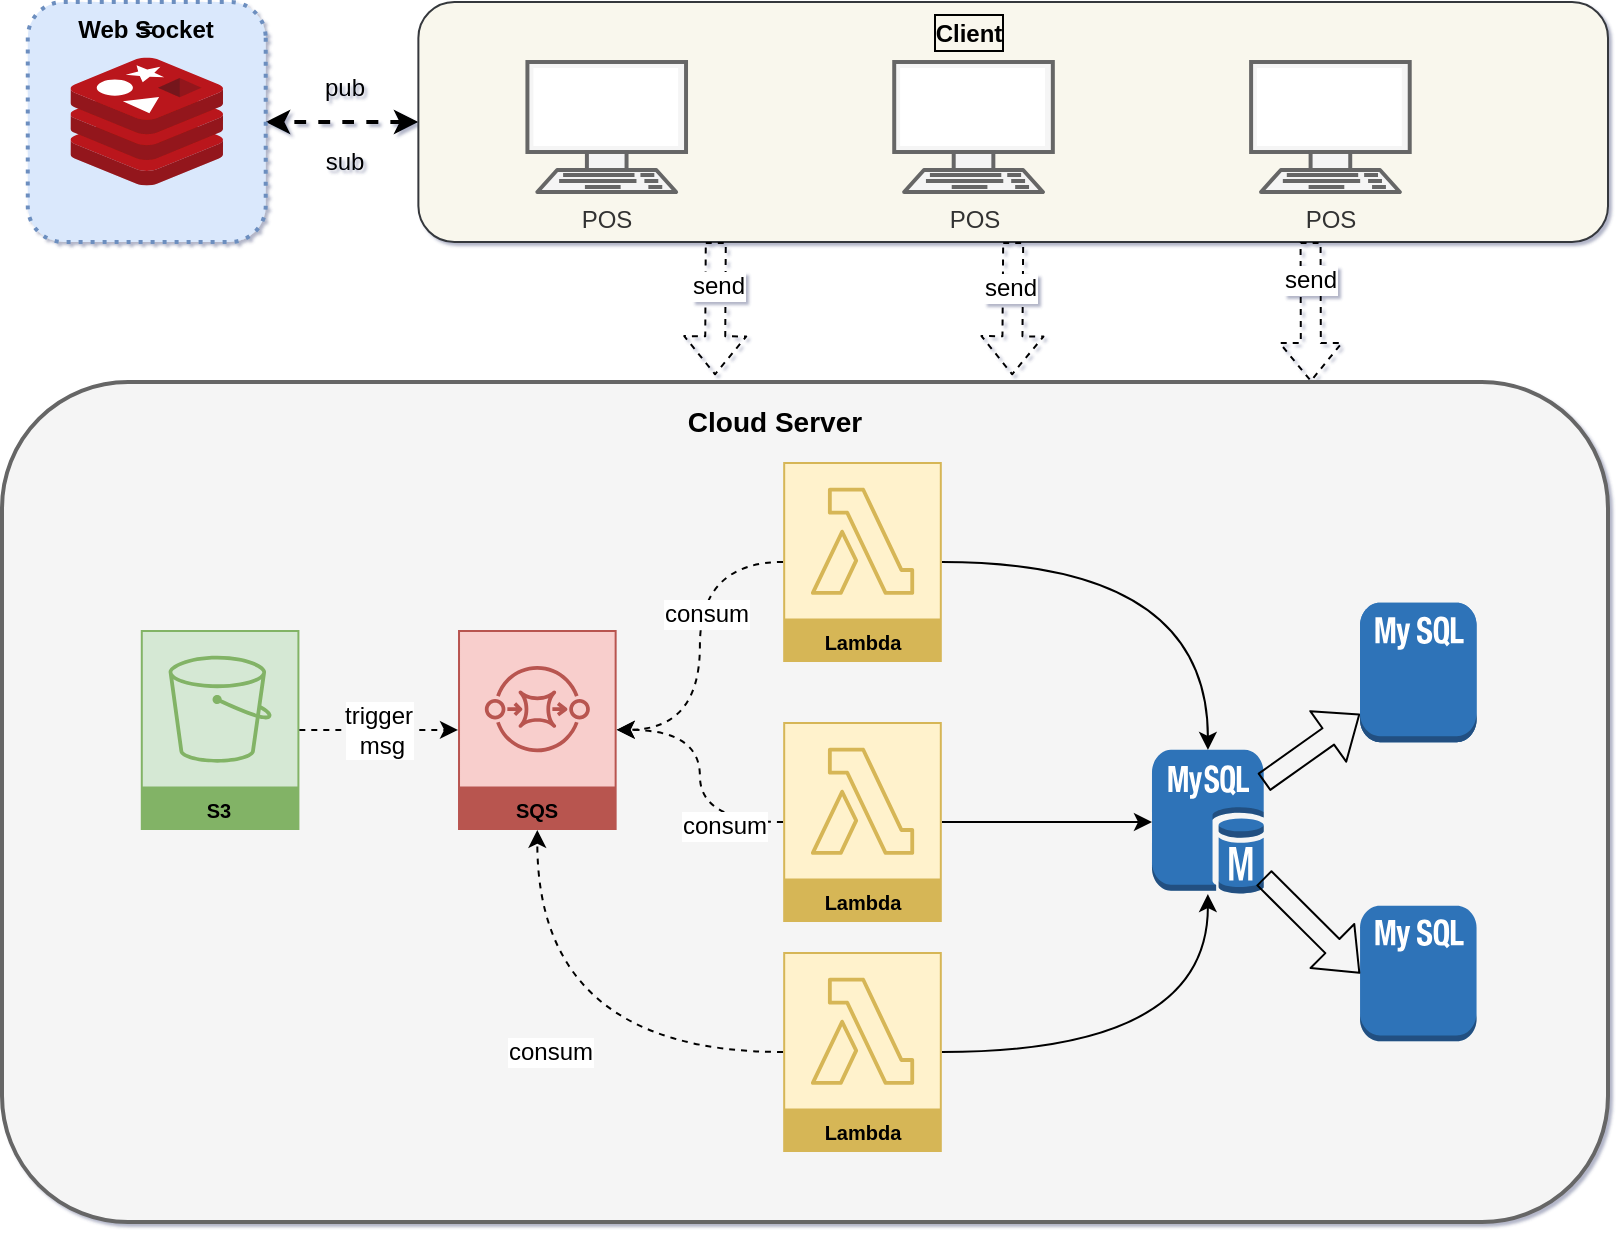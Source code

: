 <mxfile version="20.5.3" type="github">
  <diagram id="V88cLBYXny2uTj7bvYnx" name="Page-1">
    <mxGraphModel dx="872" dy="463" grid="1" gridSize="10" guides="1" tooltips="1" connect="1" arrows="1" fold="1" page="1" pageScale="1" pageWidth="827" pageHeight="1169" math="0" shadow="1">
      <root>
        <mxCell id="0" />
        <mxCell id="1" parent="0" />
        <mxCell id="n3jLeNd7gvsoVcwVAwn--98" value="" style="group;rounded=1;" vertex="1" connectable="0" parent="1">
          <mxGeometry x="17" y="30" width="803" height="610" as="geometry" />
        </mxCell>
        <mxCell id="n3jLeNd7gvsoVcwVAwn--8" style="rounded=1;orthogonalLoop=1;jettySize=auto;html=1;exitX=0.5;exitY=1;exitDx=0;exitDy=0;fontSize=14;dashed=1;strokeWidth=2;startArrow=classic;startFill=1;curved=1;" edge="1" parent="n3jLeNd7gvsoVcwVAwn--98" source="3O1Ug9BHx4P57wt1Cydo-20">
          <mxGeometry relative="1" as="geometry">
            <mxPoint x="131.851" y="60" as="targetPoint" />
          </mxGeometry>
        </mxCell>
        <mxCell id="3O1Ug9BHx4P57wt1Cydo-20" value="" style="rounded=1;whiteSpace=wrap;html=1;glass=0;shadow=0;fillColor=#f9f7ed;strokeColor=#36393d;direction=south;" parent="n3jLeNd7gvsoVcwVAwn--98" vertex="1">
          <mxGeometry x="208.185" width="594.815" height="120" as="geometry" />
        </mxCell>
        <mxCell id="3O1Ug9BHx4P57wt1Cydo-24" value="&lt;b style=&quot;&quot;&gt;&lt;font style=&quot;font-size: 12px;&quot;&gt;Client&lt;/font&gt;&lt;/b&gt;" style="text;html=1;strokeColor=none;fillColor=none;align=center;verticalAlign=middle;whiteSpace=wrap;rounded=1;fontSize=14;labelBorderColor=default;" parent="n3jLeNd7gvsoVcwVAwn--98" vertex="1">
          <mxGeometry x="456.02" width="55.251" height="30" as="geometry" />
        </mxCell>
        <mxCell id="3O1Ug9BHx4P57wt1Cydo-30" value="POS" style="fontColor=#333333;verticalAlign=top;verticalLabelPosition=bottom;labelPosition=center;align=center;html=1;outlineConnect=0;fillColor=#f5f5f5;strokeColor=#666666;gradientDirection=north;strokeWidth=2;shape=mxgraph.networks.terminal;rounded=1;" parent="n3jLeNd7gvsoVcwVAwn--98" vertex="1">
          <mxGeometry x="262.71" y="30" width="79.309" height="65" as="geometry" />
        </mxCell>
        <mxCell id="3O1Ug9BHx4P57wt1Cydo-31" value="POS" style="fontColor=#333333;verticalAlign=top;verticalLabelPosition=bottom;labelPosition=center;align=center;html=1;outlineConnect=0;fillColor=#f5f5f5;strokeColor=#666666;gradientDirection=north;strokeWidth=2;shape=mxgraph.networks.terminal;rounded=1;" parent="n3jLeNd7gvsoVcwVAwn--98" vertex="1">
          <mxGeometry x="446.111" y="30" width="79.309" height="65" as="geometry" />
        </mxCell>
        <mxCell id="3O1Ug9BHx4P57wt1Cydo-33" value="POS" style="fontColor=#333333;verticalAlign=top;verticalLabelPosition=bottom;labelPosition=center;align=center;html=1;outlineConnect=0;fillColor=#f5f5f5;strokeColor=#666666;gradientDirection=north;strokeWidth=2;shape=mxgraph.networks.terminal;rounded=1;" parent="n3jLeNd7gvsoVcwVAwn--98" vertex="1">
          <mxGeometry x="624.556" y="30" width="79.309" height="65" as="geometry" />
        </mxCell>
        <mxCell id="3O1Ug9BHx4P57wt1Cydo-35" value="=" style="group;shadow=0;rounded=1;labelBackgroundColor=none;labelBorderColor=none;dashed=1;dashPattern=1 2;strokeWidth=2;fillColor=#dae8fc;strokeColor=#6c8ebf;direction=south;" parent="n3jLeNd7gvsoVcwVAwn--98" vertex="1" connectable="0">
          <mxGeometry x="12.888" width="118.963" height="120" as="geometry" />
        </mxCell>
        <mxCell id="n3jLeNd7gvsoVcwVAwn--1" value="&lt;font size=&quot;1&quot; style=&quot;&quot;&gt;&lt;b style=&quot;font-size: 12px;&quot;&gt;Web Socket&lt;/b&gt;&lt;/font&gt;" style="text;html=1;strokeColor=none;fillColor=none;align=center;verticalAlign=middle;whiteSpace=wrap;rounded=1;strokeWidth=2;" vertex="1" parent="3O1Ug9BHx4P57wt1Cydo-35">
          <mxGeometry x="18.558" y="11.812" width="81.847" height="4.068" as="geometry" />
        </mxCell>
        <mxCell id="n3jLeNd7gvsoVcwVAwn--9" value="" style="aspect=fixed;html=1;points=[];align=center;image;fontSize=12;image=img/lib/mscae/Cache_Redis_Product.svg;strokeWidth=2;rounded=1;" vertex="1" parent="3O1Ug9BHx4P57wt1Cydo-35">
          <mxGeometry x="21.358" y="27.692" width="76.255" height="64.057" as="geometry" />
        </mxCell>
        <mxCell id="n3jLeNd7gvsoVcwVAwn--12" value="pub" style="text;html=1;strokeColor=none;fillColor=none;align=center;verticalAlign=middle;whiteSpace=wrap;rounded=1;strokeWidth=2;fontSize=12;" vertex="1" parent="n3jLeNd7gvsoVcwVAwn--98">
          <mxGeometry x="141.764" y="28" width="59.481" height="30" as="geometry" />
        </mxCell>
        <mxCell id="n3jLeNd7gvsoVcwVAwn--14" value="" style="rounded=1;whiteSpace=wrap;html=1;strokeWidth=2;fontSize=12;fillColor=#f5f5f5;fontColor=#333333;strokeColor=#666666;" vertex="1" parent="n3jLeNd7gvsoVcwVAwn--98">
          <mxGeometry y="190" width="803" height="420" as="geometry" />
        </mxCell>
        <mxCell id="n3jLeNd7gvsoVcwVAwn--91" style="rounded=1;orthogonalLoop=1;jettySize=auto;html=1;exitX=1;exitY=0.75;exitDx=0;exitDy=0;entryX=0.444;entryY=-0.008;entryDx=0;entryDy=0;entryPerimeter=0;dashed=1;strokeWidth=1;fontSize=12;startArrow=none;startFill=0;shape=flexArrow;curved=1;" edge="1" parent="n3jLeNd7gvsoVcwVAwn--98" source="3O1Ug9BHx4P57wt1Cydo-20" target="n3jLeNd7gvsoVcwVAwn--14">
          <mxGeometry relative="1" as="geometry" />
        </mxCell>
        <mxCell id="n3jLeNd7gvsoVcwVAwn--95" value="send" style="edgeLabel;html=1;align=center;verticalAlign=middle;resizable=0;points=[];fontSize=12;rounded=1;" vertex="1" connectable="0" parent="n3jLeNd7gvsoVcwVAwn--91">
          <mxGeometry x="-0.346" y="1" relative="1" as="geometry">
            <mxPoint as="offset" />
          </mxGeometry>
        </mxCell>
        <mxCell id="n3jLeNd7gvsoVcwVAwn--93" style="rounded=1;orthogonalLoop=1;jettySize=auto;html=1;exitX=1;exitY=0.5;exitDx=0;exitDy=0;entryX=0.629;entryY=-0.008;entryDx=0;entryDy=0;entryPerimeter=0;dashed=1;strokeWidth=1;fontSize=12;startArrow=none;startFill=0;shape=flexArrow;curved=1;" edge="1" parent="n3jLeNd7gvsoVcwVAwn--98" source="3O1Ug9BHx4P57wt1Cydo-20" target="n3jLeNd7gvsoVcwVAwn--14">
          <mxGeometry relative="1" as="geometry" />
        </mxCell>
        <mxCell id="n3jLeNd7gvsoVcwVAwn--96" value="send" style="edgeLabel;html=1;align=center;verticalAlign=middle;resizable=0;points=[];fontSize=12;rounded=1;" vertex="1" connectable="0" parent="n3jLeNd7gvsoVcwVAwn--93">
          <mxGeometry x="-0.328" y="-2" relative="1" as="geometry">
            <mxPoint as="offset" />
          </mxGeometry>
        </mxCell>
        <mxCell id="n3jLeNd7gvsoVcwVAwn--94" style="rounded=1;orthogonalLoop=1;jettySize=auto;html=1;exitX=1;exitY=0.25;exitDx=0;exitDy=0;entryX=0.815;entryY=0;entryDx=0;entryDy=0;entryPerimeter=0;dashed=1;strokeWidth=1;fontSize=12;startArrow=none;startFill=0;shape=flexArrow;curved=1;" edge="1" parent="n3jLeNd7gvsoVcwVAwn--98" source="3O1Ug9BHx4P57wt1Cydo-20" target="n3jLeNd7gvsoVcwVAwn--14">
          <mxGeometry relative="1" as="geometry" />
        </mxCell>
        <mxCell id="n3jLeNd7gvsoVcwVAwn--97" value="send" style="edgeLabel;html=1;align=center;verticalAlign=middle;resizable=0;points=[];fontSize=12;rounded=1;" vertex="1" connectable="0" parent="n3jLeNd7gvsoVcwVAwn--94">
          <mxGeometry x="-0.463" y="-1" relative="1" as="geometry">
            <mxPoint as="offset" />
          </mxGeometry>
        </mxCell>
        <mxCell id="n3jLeNd7gvsoVcwVAwn--13" value="sub" style="text;html=1;strokeColor=none;fillColor=none;align=center;verticalAlign=middle;whiteSpace=wrap;rounded=1;strokeWidth=2;fontSize=12;" vertex="1" parent="n3jLeNd7gvsoVcwVAwn--98">
          <mxGeometry x="141.764" y="65" width="59.481" height="30" as="geometry" />
        </mxCell>
        <mxCell id="n3jLeNd7gvsoVcwVAwn--57" value="S3" style="outlineConnect=0;strokeColor=#82b366;fillColor=#d5e8d4;dashed=0;verticalLabelPosition=middle;verticalAlign=bottom;align=center;html=1;whiteSpace=wrap;fontSize=10;fontStyle=1;spacing=3;shape=mxgraph.aws4.productIcon;prIcon=mxgraph.aws4.s3;strokeWidth=2;rounded=1;" vertex="1" parent="n3jLeNd7gvsoVcwVAwn--98">
          <mxGeometry x="69.395" y="313.94" width="79.309" height="100" as="geometry" />
        </mxCell>
        <mxCell id="n3jLeNd7gvsoVcwVAwn--60" value="SQS" style="outlineConnect=0;strokeColor=#b85450;fillColor=#f8cecc;dashed=0;verticalLabelPosition=middle;verticalAlign=bottom;align=center;html=1;whiteSpace=wrap;fontSize=10;fontStyle=1;spacing=3;shape=mxgraph.aws4.productIcon;prIcon=mxgraph.aws4.sqs;strokeWidth=2;rounded=1;" vertex="1" parent="n3jLeNd7gvsoVcwVAwn--98">
          <mxGeometry x="228.012" y="313.94" width="79.309" height="100" as="geometry" />
        </mxCell>
        <mxCell id="n3jLeNd7gvsoVcwVAwn--69" value="trigger&lt;br&gt;&amp;nbsp;msg" style="edgeStyle=none;rounded=1;orthogonalLoop=1;jettySize=auto;html=1;dashed=1;strokeWidth=1;fontSize=12;startArrow=none;startFill=0;curved=1;" edge="1" parent="n3jLeNd7gvsoVcwVAwn--98" source="n3jLeNd7gvsoVcwVAwn--57" target="n3jLeNd7gvsoVcwVAwn--60">
          <mxGeometry relative="1" as="geometry" />
        </mxCell>
        <mxCell id="n3jLeNd7gvsoVcwVAwn--75" style="edgeStyle=orthogonalEdgeStyle;rounded=1;orthogonalLoop=1;jettySize=auto;html=1;strokeWidth=1;fontSize=12;startArrow=none;startFill=0;dashed=1;curved=1;" edge="1" parent="n3jLeNd7gvsoVcwVAwn--98" source="n3jLeNd7gvsoVcwVAwn--61" target="n3jLeNd7gvsoVcwVAwn--60">
          <mxGeometry relative="1" as="geometry" />
        </mxCell>
        <mxCell id="n3jLeNd7gvsoVcwVAwn--76" value="consum" style="edgeLabel;html=1;align=center;verticalAlign=middle;resizable=0;points=[];fontSize=12;rounded=1;" vertex="1" connectable="0" parent="n3jLeNd7gvsoVcwVAwn--75">
          <mxGeometry x="-0.197" y="3" relative="1" as="geometry">
            <mxPoint as="offset" />
          </mxGeometry>
        </mxCell>
        <mxCell id="n3jLeNd7gvsoVcwVAwn--100" style="edgeStyle=orthogonalEdgeStyle;curved=1;rounded=0;orthogonalLoop=1;jettySize=auto;html=1;" edge="1" parent="n3jLeNd7gvsoVcwVAwn--98" source="n3jLeNd7gvsoVcwVAwn--61" target="n3jLeNd7gvsoVcwVAwn--62">
          <mxGeometry relative="1" as="geometry" />
        </mxCell>
        <mxCell id="n3jLeNd7gvsoVcwVAwn--61" value="Lambda" style="outlineConnect=0;strokeColor=#d6b656;fillColor=#fff2cc;dashed=0;verticalLabelPosition=middle;verticalAlign=bottom;align=center;html=1;whiteSpace=wrap;fontSize=10;fontStyle=1;spacing=3;shape=mxgraph.aws4.productIcon;prIcon=mxgraph.aws4.lambda;strokeWidth=2;rounded=1;" vertex="1" parent="n3jLeNd7gvsoVcwVAwn--98">
          <mxGeometry x="390.595" y="230" width="79.309" height="100" as="geometry" />
        </mxCell>
        <mxCell id="n3jLeNd7gvsoVcwVAwn--62" value="" style="outlineConnect=0;dashed=0;verticalLabelPosition=bottom;verticalAlign=top;align=center;html=1;shape=mxgraph.aws3.mysql_db_instance;fillColor=#2E73B8;gradientColor=none;dashPattern=1 1;fontColor=#1A1A1A;labelBorderColor=none;rounded=1;" vertex="1" parent="n3jLeNd7gvsoVcwVAwn--98">
          <mxGeometry x="574.99" y="373.936" width="55.865" height="72.127" as="geometry" />
        </mxCell>
        <mxCell id="n3jLeNd7gvsoVcwVAwn--63" value="" style="outlineConnect=0;dashed=0;verticalLabelPosition=bottom;verticalAlign=top;align=center;html=1;shape=mxgraph.aws3.mysql_db_instance_2;fillColor=#2E73B8;gradientColor=none;dashPattern=1 1;fontColor=#1A1A1A;labelBorderColor=none;rounded=1;" vertex="1" parent="n3jLeNd7gvsoVcwVAwn--98">
          <mxGeometry x="679.023" y="300.361" width="58.259" height="69.707" as="geometry" />
        </mxCell>
        <mxCell id="n3jLeNd7gvsoVcwVAwn--64" value="" style="rounded=1;orthogonalLoop=1;jettySize=auto;html=1;fontColor=#1A1A1A;elbow=vertical;shape=flexArrow;labelBorderColor=none;curved=1;" edge="1" parent="n3jLeNd7gvsoVcwVAwn--98" source="n3jLeNd7gvsoVcwVAwn--62" target="n3jLeNd7gvsoVcwVAwn--63">
          <mxGeometry relative="1" as="geometry" />
        </mxCell>
        <mxCell id="n3jLeNd7gvsoVcwVAwn--65" value="" style="outlineConnect=0;dashed=0;verticalLabelPosition=bottom;verticalAlign=top;align=center;html=1;shape=mxgraph.aws3.mysql_db_instance_2;fillColor=#2E73B8;gradientColor=none;dashPattern=1 1;fontColor=#1A1A1A;labelBorderColor=none;rounded=1;" vertex="1" parent="n3jLeNd7gvsoVcwVAwn--98">
          <mxGeometry x="679.023" y="451.877" width="58.259" height="67.771" as="geometry" />
        </mxCell>
        <mxCell id="n3jLeNd7gvsoVcwVAwn--66" style="rounded=1;orthogonalLoop=1;jettySize=auto;html=1;entryX=0;entryY=0.5;entryDx=0;entryDy=0;entryPerimeter=0;fontColor=#1A1A1A;shape=flexArrow;labelBorderColor=none;curved=1;" edge="1" parent="n3jLeNd7gvsoVcwVAwn--98" source="n3jLeNd7gvsoVcwVAwn--62" target="n3jLeNd7gvsoVcwVAwn--65">
          <mxGeometry relative="1" as="geometry" />
        </mxCell>
        <mxCell id="n3jLeNd7gvsoVcwVAwn--79" value="consum" style="edgeStyle=orthogonalEdgeStyle;rounded=1;orthogonalLoop=1;jettySize=auto;html=1;strokeWidth=1;fontSize=12;startArrow=none;startFill=0;dashed=1;curved=1;" edge="1" parent="n3jLeNd7gvsoVcwVAwn--98" source="n3jLeNd7gvsoVcwVAwn--67" target="n3jLeNd7gvsoVcwVAwn--60">
          <mxGeometry relative="1" as="geometry">
            <mxPoint x="317.235" y="360" as="targetPoint" />
          </mxGeometry>
        </mxCell>
        <mxCell id="n3jLeNd7gvsoVcwVAwn--99" style="edgeStyle=orthogonalEdgeStyle;curved=1;rounded=0;orthogonalLoop=1;jettySize=auto;html=1;" edge="1" parent="n3jLeNd7gvsoVcwVAwn--98" source="n3jLeNd7gvsoVcwVAwn--67" target="n3jLeNd7gvsoVcwVAwn--62">
          <mxGeometry relative="1" as="geometry" />
        </mxCell>
        <mxCell id="n3jLeNd7gvsoVcwVAwn--67" value="Lambda" style="outlineConnect=0;strokeColor=#d6b656;fillColor=#fff2cc;dashed=0;verticalLabelPosition=middle;verticalAlign=bottom;align=center;html=1;whiteSpace=wrap;fontSize=10;fontStyle=1;spacing=3;shape=mxgraph.aws4.productIcon;prIcon=mxgraph.aws4.lambda;strokeWidth=2;rounded=1;" vertex="1" parent="n3jLeNd7gvsoVcwVAwn--98">
          <mxGeometry x="390.595" y="475" width="79.309" height="100" as="geometry" />
        </mxCell>
        <mxCell id="n3jLeNd7gvsoVcwVAwn--77" value="" style="edgeStyle=orthogonalEdgeStyle;rounded=1;orthogonalLoop=1;jettySize=auto;html=1;strokeWidth=1;fontSize=12;startArrow=none;startFill=0;dashed=1;curved=1;" edge="1" parent="n3jLeNd7gvsoVcwVAwn--98" source="n3jLeNd7gvsoVcwVAwn--68" target="n3jLeNd7gvsoVcwVAwn--60">
          <mxGeometry relative="1" as="geometry" />
        </mxCell>
        <mxCell id="n3jLeNd7gvsoVcwVAwn--78" value="consum" style="edgeLabel;html=1;align=center;verticalAlign=middle;resizable=0;points=[];fontSize=12;rounded=1;" vertex="1" connectable="0" parent="n3jLeNd7gvsoVcwVAwn--77">
          <mxGeometry x="-0.537" y="2" relative="1" as="geometry">
            <mxPoint as="offset" />
          </mxGeometry>
        </mxCell>
        <mxCell id="n3jLeNd7gvsoVcwVAwn--88" style="edgeStyle=orthogonalEdgeStyle;rounded=1;orthogonalLoop=1;jettySize=auto;html=1;entryX=0;entryY=0.5;entryDx=0;entryDy=0;entryPerimeter=0;strokeWidth=1;fontSize=12;startArrow=none;startFill=0;curved=1;" edge="1" parent="n3jLeNd7gvsoVcwVAwn--98" source="n3jLeNd7gvsoVcwVAwn--68" target="n3jLeNd7gvsoVcwVAwn--62">
          <mxGeometry relative="1" as="geometry" />
        </mxCell>
        <mxCell id="n3jLeNd7gvsoVcwVAwn--68" value="Lambda" style="outlineConnect=0;strokeColor=#d6b656;fillColor=#fff2cc;dashed=0;verticalLabelPosition=middle;verticalAlign=bottom;align=center;html=1;whiteSpace=wrap;fontSize=10;fontStyle=1;spacing=3;shape=mxgraph.aws4.productIcon;prIcon=mxgraph.aws4.lambda;strokeWidth=2;rounded=1;" vertex="1" parent="n3jLeNd7gvsoVcwVAwn--98">
          <mxGeometry x="390.595" y="360" width="79.309" height="100" as="geometry" />
        </mxCell>
        <mxCell id="n3jLeNd7gvsoVcwVAwn--87" value="" style="outlineConnect=0;dashed=0;verticalLabelPosition=bottom;verticalAlign=top;align=center;html=1;shape=mxgraph.aws3.mysql_db_instance_2;fillColor=#2E73B8;gradientColor=none;dashPattern=1 1;fontColor=#1A1A1A;labelBorderColor=none;rounded=1;" vertex="1" parent="n3jLeNd7gvsoVcwVAwn--98">
          <mxGeometry x="679.023" y="300.361" width="58.259" height="69.707" as="geometry" />
        </mxCell>
        <mxCell id="n3jLeNd7gvsoVcwVAwn--90" value="Cloud Server" style="text;html=1;strokeColor=none;fillColor=none;align=center;verticalAlign=middle;whiteSpace=wrap;rounded=1;strokeWidth=2;fontSize=14;fontStyle=1;" vertex="1" parent="n3jLeNd7gvsoVcwVAwn--98">
          <mxGeometry x="307.321" y="200" width="158.617" height="20" as="geometry" />
        </mxCell>
      </root>
    </mxGraphModel>
  </diagram>
</mxfile>
